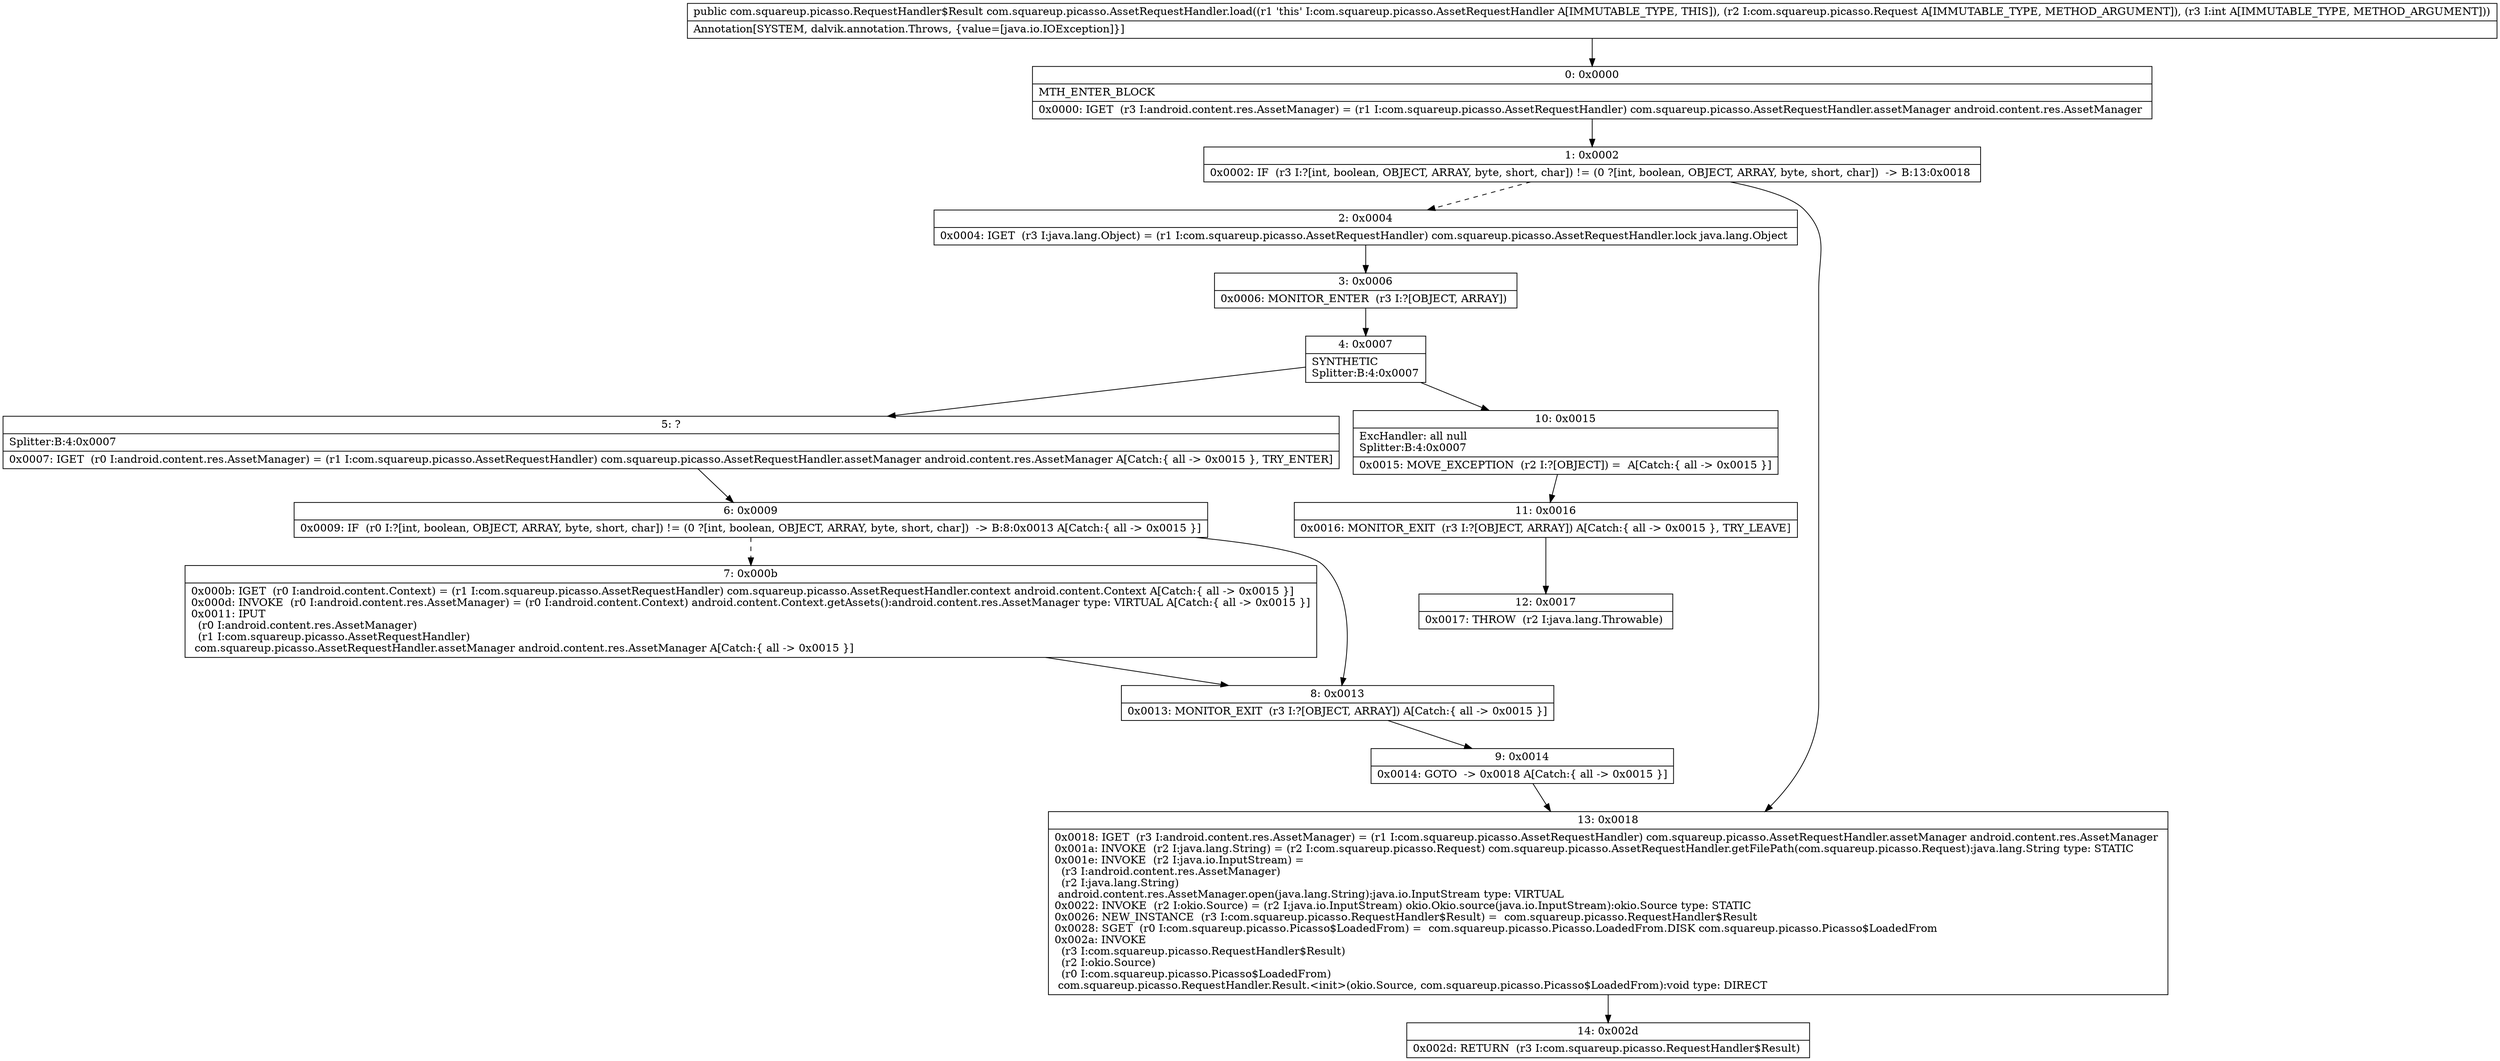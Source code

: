 digraph "CFG forcom.squareup.picasso.AssetRequestHandler.load(Lcom\/squareup\/picasso\/Request;I)Lcom\/squareup\/picasso\/RequestHandler$Result;" {
Node_0 [shape=record,label="{0\:\ 0x0000|MTH_ENTER_BLOCK\l|0x0000: IGET  (r3 I:android.content.res.AssetManager) = (r1 I:com.squareup.picasso.AssetRequestHandler) com.squareup.picasso.AssetRequestHandler.assetManager android.content.res.AssetManager \l}"];
Node_1 [shape=record,label="{1\:\ 0x0002|0x0002: IF  (r3 I:?[int, boolean, OBJECT, ARRAY, byte, short, char]) != (0 ?[int, boolean, OBJECT, ARRAY, byte, short, char])  \-\> B:13:0x0018 \l}"];
Node_2 [shape=record,label="{2\:\ 0x0004|0x0004: IGET  (r3 I:java.lang.Object) = (r1 I:com.squareup.picasso.AssetRequestHandler) com.squareup.picasso.AssetRequestHandler.lock java.lang.Object \l}"];
Node_3 [shape=record,label="{3\:\ 0x0006|0x0006: MONITOR_ENTER  (r3 I:?[OBJECT, ARRAY]) \l}"];
Node_4 [shape=record,label="{4\:\ 0x0007|SYNTHETIC\lSplitter:B:4:0x0007\l}"];
Node_5 [shape=record,label="{5\:\ ?|Splitter:B:4:0x0007\l|0x0007: IGET  (r0 I:android.content.res.AssetManager) = (r1 I:com.squareup.picasso.AssetRequestHandler) com.squareup.picasso.AssetRequestHandler.assetManager android.content.res.AssetManager A[Catch:\{ all \-\> 0x0015 \}, TRY_ENTER]\l}"];
Node_6 [shape=record,label="{6\:\ 0x0009|0x0009: IF  (r0 I:?[int, boolean, OBJECT, ARRAY, byte, short, char]) != (0 ?[int, boolean, OBJECT, ARRAY, byte, short, char])  \-\> B:8:0x0013 A[Catch:\{ all \-\> 0x0015 \}]\l}"];
Node_7 [shape=record,label="{7\:\ 0x000b|0x000b: IGET  (r0 I:android.content.Context) = (r1 I:com.squareup.picasso.AssetRequestHandler) com.squareup.picasso.AssetRequestHandler.context android.content.Context A[Catch:\{ all \-\> 0x0015 \}]\l0x000d: INVOKE  (r0 I:android.content.res.AssetManager) = (r0 I:android.content.Context) android.content.Context.getAssets():android.content.res.AssetManager type: VIRTUAL A[Catch:\{ all \-\> 0x0015 \}]\l0x0011: IPUT  \l  (r0 I:android.content.res.AssetManager)\l  (r1 I:com.squareup.picasso.AssetRequestHandler)\l com.squareup.picasso.AssetRequestHandler.assetManager android.content.res.AssetManager A[Catch:\{ all \-\> 0x0015 \}]\l}"];
Node_8 [shape=record,label="{8\:\ 0x0013|0x0013: MONITOR_EXIT  (r3 I:?[OBJECT, ARRAY]) A[Catch:\{ all \-\> 0x0015 \}]\l}"];
Node_9 [shape=record,label="{9\:\ 0x0014|0x0014: GOTO  \-\> 0x0018 A[Catch:\{ all \-\> 0x0015 \}]\l}"];
Node_10 [shape=record,label="{10\:\ 0x0015|ExcHandler: all null\lSplitter:B:4:0x0007\l|0x0015: MOVE_EXCEPTION  (r2 I:?[OBJECT]) =  A[Catch:\{ all \-\> 0x0015 \}]\l}"];
Node_11 [shape=record,label="{11\:\ 0x0016|0x0016: MONITOR_EXIT  (r3 I:?[OBJECT, ARRAY]) A[Catch:\{ all \-\> 0x0015 \}, TRY_LEAVE]\l}"];
Node_12 [shape=record,label="{12\:\ 0x0017|0x0017: THROW  (r2 I:java.lang.Throwable) \l}"];
Node_13 [shape=record,label="{13\:\ 0x0018|0x0018: IGET  (r3 I:android.content.res.AssetManager) = (r1 I:com.squareup.picasso.AssetRequestHandler) com.squareup.picasso.AssetRequestHandler.assetManager android.content.res.AssetManager \l0x001a: INVOKE  (r2 I:java.lang.String) = (r2 I:com.squareup.picasso.Request) com.squareup.picasso.AssetRequestHandler.getFilePath(com.squareup.picasso.Request):java.lang.String type: STATIC \l0x001e: INVOKE  (r2 I:java.io.InputStream) = \l  (r3 I:android.content.res.AssetManager)\l  (r2 I:java.lang.String)\l android.content.res.AssetManager.open(java.lang.String):java.io.InputStream type: VIRTUAL \l0x0022: INVOKE  (r2 I:okio.Source) = (r2 I:java.io.InputStream) okio.Okio.source(java.io.InputStream):okio.Source type: STATIC \l0x0026: NEW_INSTANCE  (r3 I:com.squareup.picasso.RequestHandler$Result) =  com.squareup.picasso.RequestHandler$Result \l0x0028: SGET  (r0 I:com.squareup.picasso.Picasso$LoadedFrom) =  com.squareup.picasso.Picasso.LoadedFrom.DISK com.squareup.picasso.Picasso$LoadedFrom \l0x002a: INVOKE  \l  (r3 I:com.squareup.picasso.RequestHandler$Result)\l  (r2 I:okio.Source)\l  (r0 I:com.squareup.picasso.Picasso$LoadedFrom)\l com.squareup.picasso.RequestHandler.Result.\<init\>(okio.Source, com.squareup.picasso.Picasso$LoadedFrom):void type: DIRECT \l}"];
Node_14 [shape=record,label="{14\:\ 0x002d|0x002d: RETURN  (r3 I:com.squareup.picasso.RequestHandler$Result) \l}"];
MethodNode[shape=record,label="{public com.squareup.picasso.RequestHandler$Result com.squareup.picasso.AssetRequestHandler.load((r1 'this' I:com.squareup.picasso.AssetRequestHandler A[IMMUTABLE_TYPE, THIS]), (r2 I:com.squareup.picasso.Request A[IMMUTABLE_TYPE, METHOD_ARGUMENT]), (r3 I:int A[IMMUTABLE_TYPE, METHOD_ARGUMENT]))  | Annotation[SYSTEM, dalvik.annotation.Throws, \{value=[java.io.IOException]\}]\l}"];
MethodNode -> Node_0;
Node_0 -> Node_1;
Node_1 -> Node_2[style=dashed];
Node_1 -> Node_13;
Node_2 -> Node_3;
Node_3 -> Node_4;
Node_4 -> Node_5;
Node_4 -> Node_10;
Node_5 -> Node_6;
Node_6 -> Node_7[style=dashed];
Node_6 -> Node_8;
Node_7 -> Node_8;
Node_8 -> Node_9;
Node_9 -> Node_13;
Node_10 -> Node_11;
Node_11 -> Node_12;
Node_13 -> Node_14;
}


